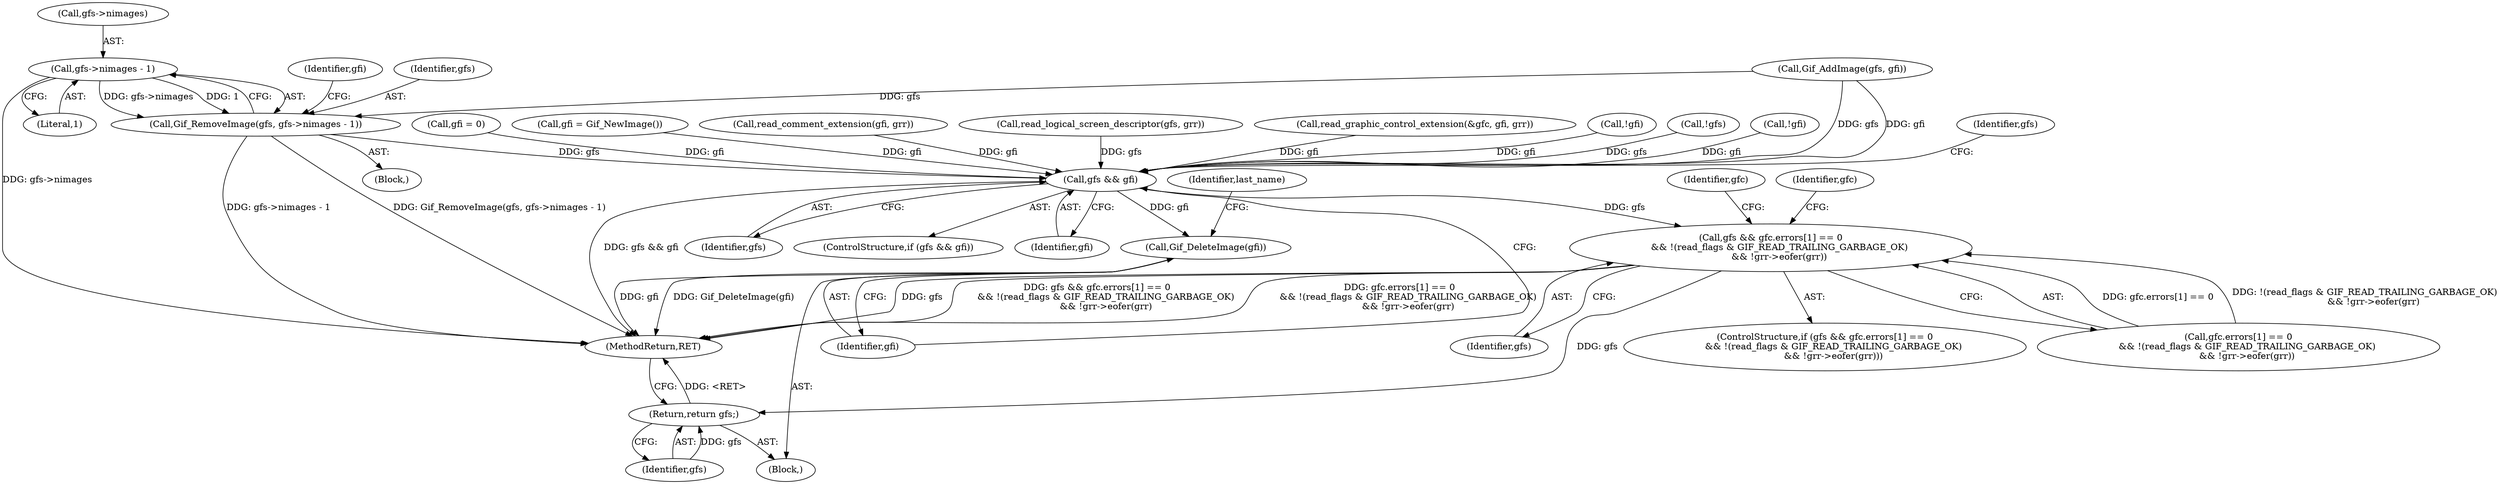 digraph "0_gifsicle_118a46090c50829dc543179019e6140e1235f909@pointer" {
"1000285" [label="(Call,gfs->nimages - 1)"];
"1000283" [label="(Call,Gif_RemoveImage(gfs, gfs->nimages - 1))"];
"1000387" [label="(Call,gfs && gfi)"];
"1000433" [label="(Call,Gif_DeleteImage(gfi))"];
"1000469" [label="(Call,gfs && gfc.errors[1] == 0\n      && !(read_flags & GIF_READ_TRAILING_GARBAGE_OK)\n      && !grr->eofer(grr))"];
"1000498" [label="(Return,return gfs;)"];
"1000434" [label="(Identifier,gfi)"];
"1000394" [label="(Identifier,gfs)"];
"1000291" [label="(Identifier,gfi)"];
"1000387" [label="(Call,gfs && gfi)"];
"1000498" [label="(Return,return gfs;)"];
"1000289" [label="(Literal,1)"];
"1000468" [label="(ControlStructure,if (gfs && gfc.errors[1] == 0\n      && !(read_flags & GIF_READ_TRAILING_GARBAGE_OK)\n      && !grr->eofer(grr)))"];
"1000500" [label="(MethodReturn,RET)"];
"1000290" [label="(Call,gfi = 0)"];
"1000269" [label="(Call,Gif_AddImage(gfs, gfi))"];
"1000388" [label="(Identifier,gfs)"];
"1000499" [label="(Identifier,gfs)"];
"1000150" [label="(Call,gfi = Gif_NewImage())"];
"1000471" [label="(Call,gfc.errors[1] == 0\n      && !(read_flags & GIF_READ_TRAILING_GARBAGE_OK)\n      && !grr->eofer(grr))"];
"1000433" [label="(Call,Gif_DeleteImage(gfi))"];
"1000436" [label="(Identifier,last_name)"];
"1000494" [label="(Identifier,gfc)"];
"1000285" [label="(Call,gfs->nimages - 1)"];
"1000386" [label="(ControlStructure,if (gfs && gfi))"];
"1000340" [label="(Call,read_comment_extension(gfi, grr))"];
"1000286" [label="(Call,gfs->nimages)"];
"1000110" [label="(Block,)"];
"1000283" [label="(Call,Gif_RemoveImage(gfs, gfs->nimages - 1))"];
"1000282" [label="(Block,)"];
"1000233" [label="(Call,read_logical_screen_descriptor(gfs, grr))"];
"1000489" [label="(Identifier,gfc)"];
"1000284" [label="(Identifier,gfs)"];
"1000469" [label="(Call,gfs && gfc.errors[1] == 0\n      && !(read_flags & GIF_READ_TRAILING_GARBAGE_OK)\n      && !grr->eofer(grr))"];
"1000323" [label="(Call,read_graphic_control_extension(&gfc, gfi, grr))"];
"1000470" [label="(Identifier,gfs)"];
"1000389" [label="(Identifier,gfi)"];
"1000207" [label="(Call,!gfi)"];
"1000204" [label="(Call,!gfs)"];
"1000302" [label="(Call,!gfi)"];
"1000285" -> "1000283"  [label="AST: "];
"1000285" -> "1000289"  [label="CFG: "];
"1000286" -> "1000285"  [label="AST: "];
"1000289" -> "1000285"  [label="AST: "];
"1000283" -> "1000285"  [label="CFG: "];
"1000285" -> "1000500"  [label="DDG: gfs->nimages"];
"1000285" -> "1000283"  [label="DDG: gfs->nimages"];
"1000285" -> "1000283"  [label="DDG: 1"];
"1000283" -> "1000282"  [label="AST: "];
"1000284" -> "1000283"  [label="AST: "];
"1000291" -> "1000283"  [label="CFG: "];
"1000283" -> "1000500"  [label="DDG: gfs->nimages - 1"];
"1000283" -> "1000500"  [label="DDG: Gif_RemoveImage(gfs, gfs->nimages - 1)"];
"1000269" -> "1000283"  [label="DDG: gfs"];
"1000283" -> "1000387"  [label="DDG: gfs"];
"1000387" -> "1000386"  [label="AST: "];
"1000387" -> "1000388"  [label="CFG: "];
"1000387" -> "1000389"  [label="CFG: "];
"1000388" -> "1000387"  [label="AST: "];
"1000389" -> "1000387"  [label="AST: "];
"1000394" -> "1000387"  [label="CFG: "];
"1000434" -> "1000387"  [label="CFG: "];
"1000387" -> "1000500"  [label="DDG: gfs && gfi"];
"1000233" -> "1000387"  [label="DDG: gfs"];
"1000269" -> "1000387"  [label="DDG: gfs"];
"1000269" -> "1000387"  [label="DDG: gfi"];
"1000204" -> "1000387"  [label="DDG: gfs"];
"1000290" -> "1000387"  [label="DDG: gfi"];
"1000302" -> "1000387"  [label="DDG: gfi"];
"1000207" -> "1000387"  [label="DDG: gfi"];
"1000323" -> "1000387"  [label="DDG: gfi"];
"1000340" -> "1000387"  [label="DDG: gfi"];
"1000150" -> "1000387"  [label="DDG: gfi"];
"1000387" -> "1000433"  [label="DDG: gfi"];
"1000387" -> "1000469"  [label="DDG: gfs"];
"1000433" -> "1000110"  [label="AST: "];
"1000433" -> "1000434"  [label="CFG: "];
"1000434" -> "1000433"  [label="AST: "];
"1000436" -> "1000433"  [label="CFG: "];
"1000433" -> "1000500"  [label="DDG: gfi"];
"1000433" -> "1000500"  [label="DDG: Gif_DeleteImage(gfi)"];
"1000469" -> "1000468"  [label="AST: "];
"1000469" -> "1000470"  [label="CFG: "];
"1000469" -> "1000471"  [label="CFG: "];
"1000470" -> "1000469"  [label="AST: "];
"1000471" -> "1000469"  [label="AST: "];
"1000489" -> "1000469"  [label="CFG: "];
"1000494" -> "1000469"  [label="CFG: "];
"1000469" -> "1000500"  [label="DDG: gfs && gfc.errors[1] == 0\n      && !(read_flags & GIF_READ_TRAILING_GARBAGE_OK)\n      && !grr->eofer(grr)"];
"1000469" -> "1000500"  [label="DDG: gfc.errors[1] == 0\n      && !(read_flags & GIF_READ_TRAILING_GARBAGE_OK)\n      && !grr->eofer(grr)"];
"1000469" -> "1000500"  [label="DDG: gfs"];
"1000471" -> "1000469"  [label="DDG: gfc.errors[1] == 0"];
"1000471" -> "1000469"  [label="DDG: !(read_flags & GIF_READ_TRAILING_GARBAGE_OK)\n      && !grr->eofer(grr)"];
"1000469" -> "1000498"  [label="DDG: gfs"];
"1000498" -> "1000110"  [label="AST: "];
"1000498" -> "1000499"  [label="CFG: "];
"1000499" -> "1000498"  [label="AST: "];
"1000500" -> "1000498"  [label="CFG: "];
"1000498" -> "1000500"  [label="DDG: <RET>"];
"1000499" -> "1000498"  [label="DDG: gfs"];
}
